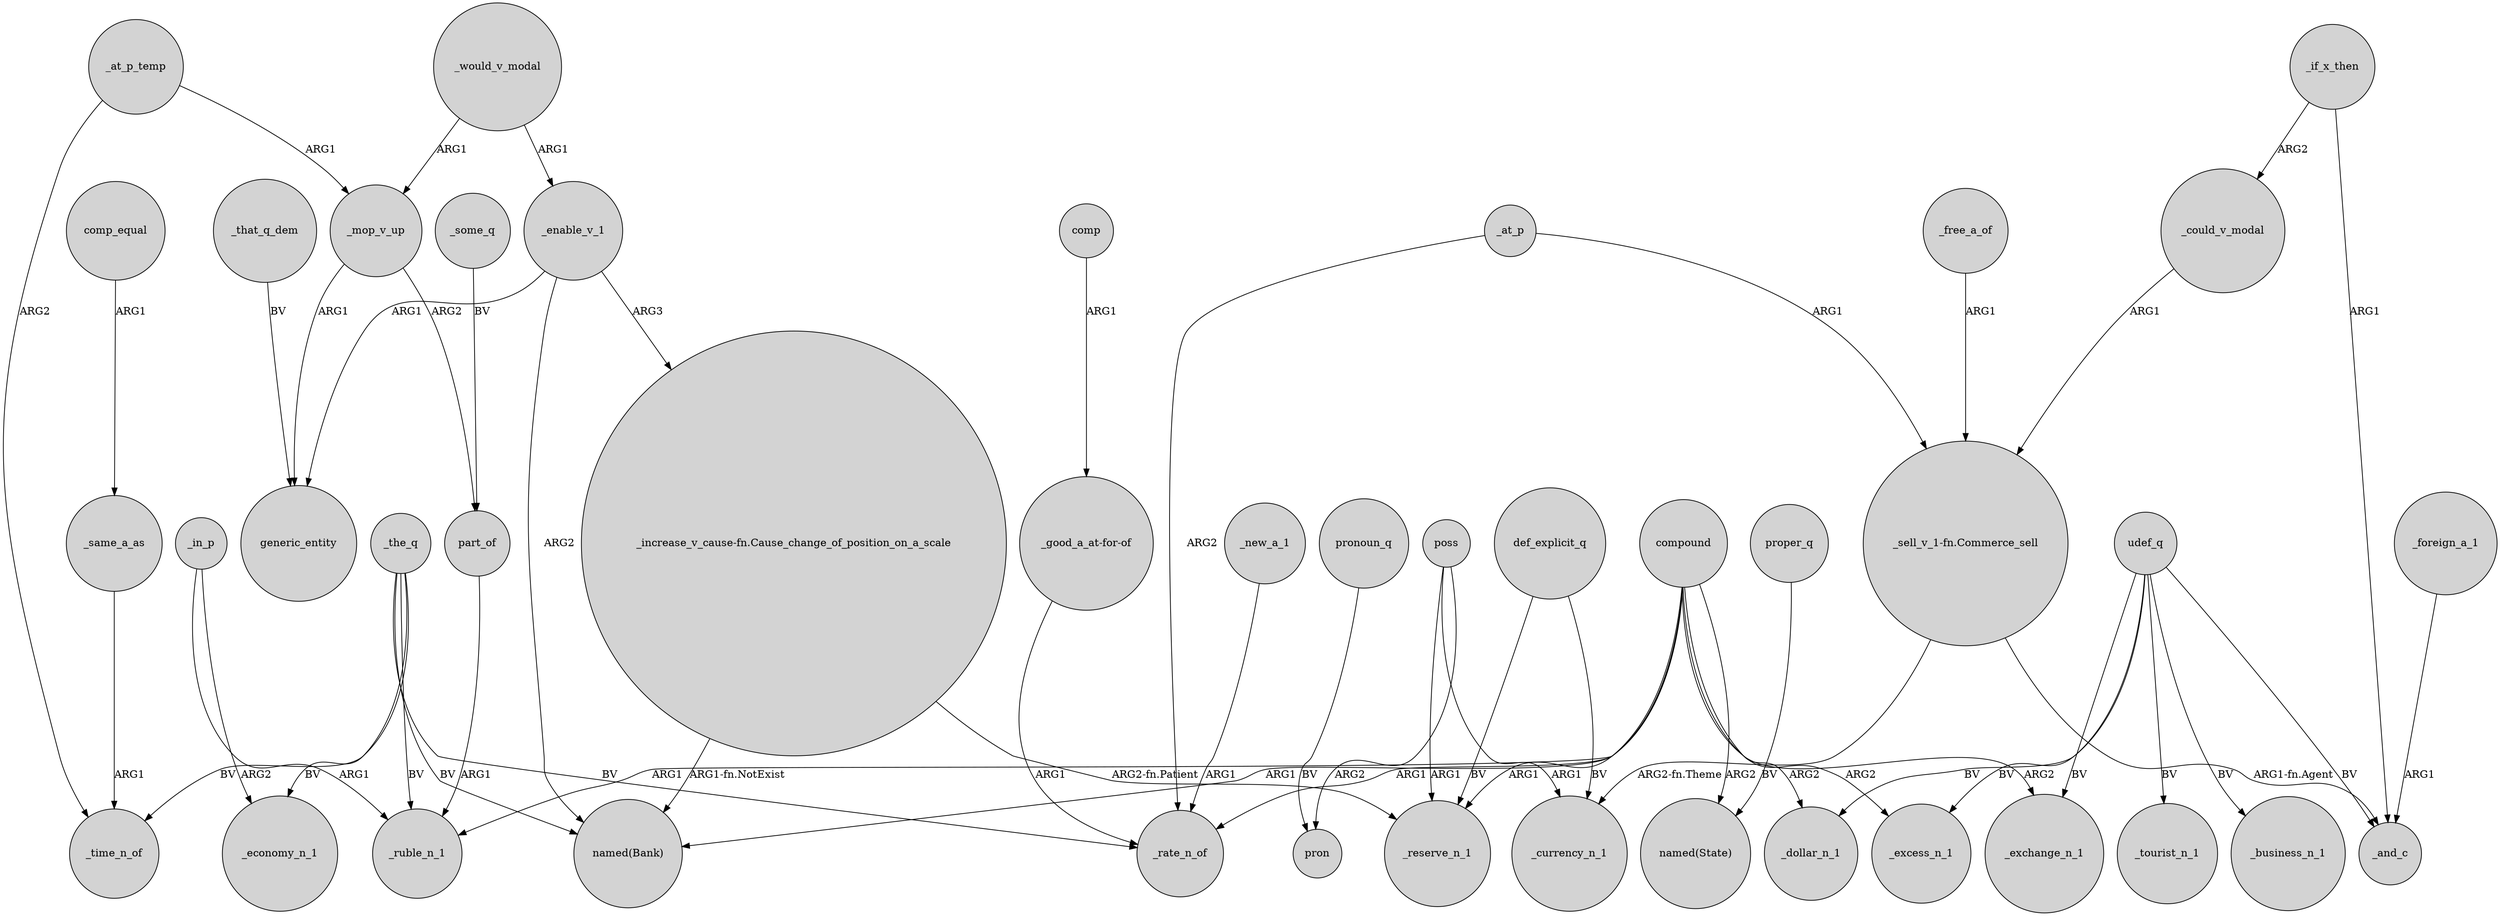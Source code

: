 digraph {
	node [shape=circle style=filled]
	_enable_v_1 -> "named(Bank)" [label=ARG2]
	compound -> _ruble_n_1 [label=ARG1]
	udef_q -> _excess_n_1 [label=BV]
	poss -> pron [label=ARG2]
	_at_p -> _rate_n_of [label=ARG2]
	_new_a_1 -> _rate_n_of [label=ARG1]
	_that_q_dem -> generic_entity [label=BV]
	_enable_v_1 -> generic_entity [label=ARG1]
	_in_p -> _ruble_n_1 [label=ARG1]
	comp -> "_good_a_at-for-of" [label=ARG1]
	_if_x_then -> _could_v_modal [label=ARG2]
	_the_q -> "named(Bank)" [label=BV]
	"_sell_v_1-fn.Commerce_sell" -> _currency_n_1 [label="ARG2-fn.Theme"]
	compound -> _rate_n_of [label=ARG1]
	_the_q -> _economy_n_1 [label=BV]
	_at_p_temp -> _time_n_of [label=ARG2]
	compound -> _excess_n_1 [label=ARG2]
	_would_v_modal -> _mop_v_up [label=ARG1]
	_the_q -> _rate_n_of [label=BV]
	compound -> _exchange_n_1 [label=ARG2]
	_at_p_temp -> _mop_v_up [label=ARG1]
	"_good_a_at-for-of" -> _rate_n_of [label=ARG1]
	_would_v_modal -> _enable_v_1 [label=ARG1]
	_some_q -> part_of [label=BV]
	udef_q -> _tourist_n_1 [label=BV]
	compound -> "named(State)" [label=ARG2]
	pronoun_q -> pron [label=BV]
	_the_q -> _time_n_of [label=BV]
	compound -> _reserve_n_1 [label=ARG1]
	"_increase_v_cause-fn.Cause_change_of_position_on_a_scale" -> _reserve_n_1 [label="ARG2-fn.Patient"]
	_in_p -> _economy_n_1 [label=ARG2]
	_enable_v_1 -> "_increase_v_cause-fn.Cause_change_of_position_on_a_scale" [label=ARG3]
	comp_equal -> _same_a_as [label=ARG1]
	_mop_v_up -> part_of [label=ARG2]
	_could_v_modal -> "_sell_v_1-fn.Commerce_sell" [label=ARG1]
	_foreign_a_1 -> _and_c [label=ARG1]
	_mop_v_up -> generic_entity [label=ARG1]
	_the_q -> _ruble_n_1 [label=BV]
	"_sell_v_1-fn.Commerce_sell" -> _and_c [label="ARG1-fn.Agent"]
	"_increase_v_cause-fn.Cause_change_of_position_on_a_scale" -> "named(Bank)" [label="ARG1-fn.NotExist"]
	poss -> _reserve_n_1 [label=ARG1]
	_if_x_then -> _and_c [label=ARG1]
	compound -> "named(Bank)" [label=ARG1]
	part_of -> _ruble_n_1 [label=ARG1]
	udef_q -> _business_n_1 [label=BV]
	_free_a_of -> "_sell_v_1-fn.Commerce_sell" [label=ARG1]
	poss -> _currency_n_1 [label=ARG1]
	proper_q -> "named(State)" [label=BV]
	udef_q -> _exchange_n_1 [label=BV]
	_same_a_as -> _time_n_of [label=ARG1]
	compound -> _dollar_n_1 [label=ARG2]
	udef_q -> _and_c [label=BV]
	def_explicit_q -> _currency_n_1 [label=BV]
	_at_p -> "_sell_v_1-fn.Commerce_sell" [label=ARG1]
	udef_q -> _dollar_n_1 [label=BV]
	def_explicit_q -> _reserve_n_1 [label=BV]
}
